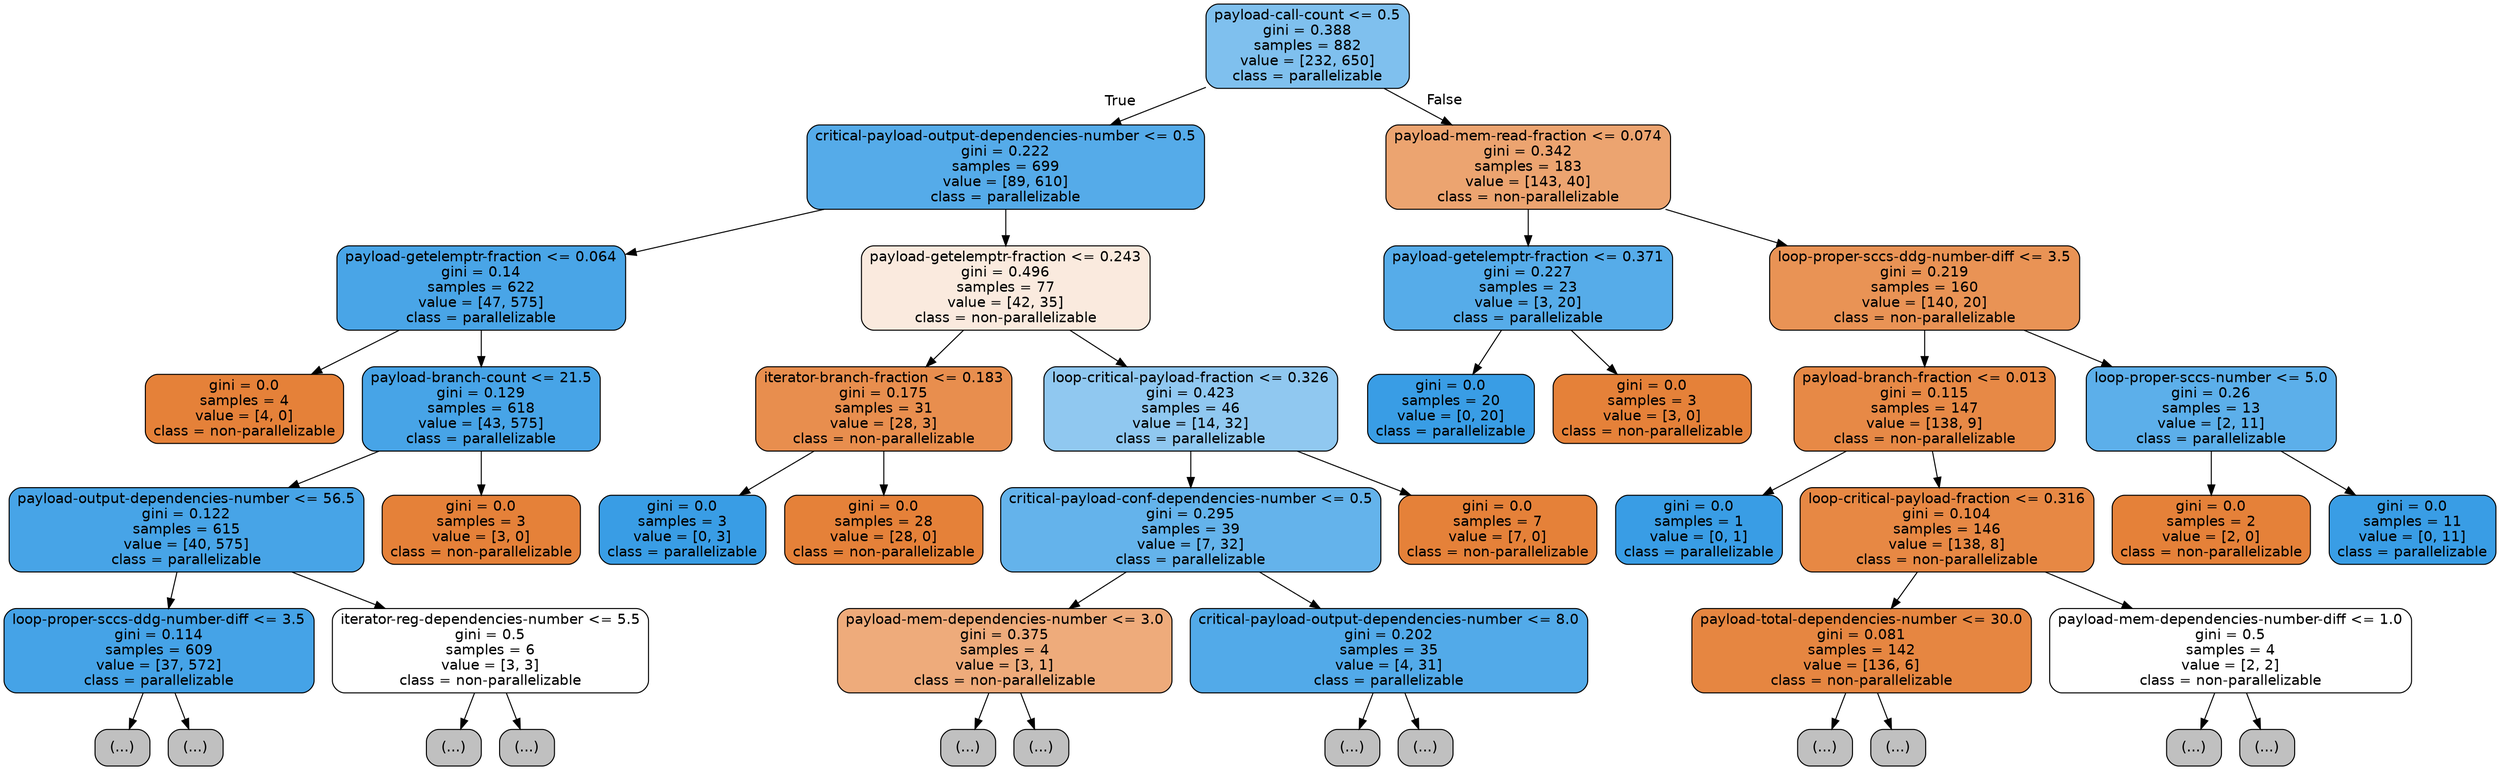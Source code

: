 digraph Tree {
node [shape=box, style="filled, rounded", color="black", fontname=helvetica] ;
edge [fontname=helvetica] ;
0 [label="payload-call-count <= 0.5\ngini = 0.388\nsamples = 882\nvalue = [232, 650]\nclass = parallelizable", fillcolor="#399de5a4"] ;
1 [label="critical-payload-output-dependencies-number <= 0.5\ngini = 0.222\nsamples = 699\nvalue = [89, 610]\nclass = parallelizable", fillcolor="#399de5da"] ;
0 -> 1 [labeldistance=2.5, labelangle=45, headlabel="True"] ;
2 [label="payload-getelemptr-fraction <= 0.064\ngini = 0.14\nsamples = 622\nvalue = [47, 575]\nclass = parallelizable", fillcolor="#399de5ea"] ;
1 -> 2 ;
3 [label="gini = 0.0\nsamples = 4\nvalue = [4, 0]\nclass = non-parallelizable", fillcolor="#e58139ff"] ;
2 -> 3 ;
4 [label="payload-branch-count <= 21.5\ngini = 0.129\nsamples = 618\nvalue = [43, 575]\nclass = parallelizable", fillcolor="#399de5ec"] ;
2 -> 4 ;
5 [label="payload-output-dependencies-number <= 56.5\ngini = 0.122\nsamples = 615\nvalue = [40, 575]\nclass = parallelizable", fillcolor="#399de5ed"] ;
4 -> 5 ;
6 [label="loop-proper-sccs-ddg-number-diff <= 3.5\ngini = 0.114\nsamples = 609\nvalue = [37, 572]\nclass = parallelizable", fillcolor="#399de5ef"] ;
5 -> 6 ;
7 [label="(...)", fillcolor="#C0C0C0"] ;
6 -> 7 ;
82 [label="(...)", fillcolor="#C0C0C0"] ;
6 -> 82 ;
83 [label="iterator-reg-dependencies-number <= 5.5\ngini = 0.5\nsamples = 6\nvalue = [3, 3]\nclass = non-parallelizable", fillcolor="#e5813900"] ;
5 -> 83 ;
84 [label="(...)", fillcolor="#C0C0C0"] ;
83 -> 84 ;
85 [label="(...)", fillcolor="#C0C0C0"] ;
83 -> 85 ;
88 [label="gini = 0.0\nsamples = 3\nvalue = [3, 0]\nclass = non-parallelizable", fillcolor="#e58139ff"] ;
4 -> 88 ;
89 [label="payload-getelemptr-fraction <= 0.243\ngini = 0.496\nsamples = 77\nvalue = [42, 35]\nclass = non-parallelizable", fillcolor="#e581392a"] ;
1 -> 89 ;
90 [label="iterator-branch-fraction <= 0.183\ngini = 0.175\nsamples = 31\nvalue = [28, 3]\nclass = non-parallelizable", fillcolor="#e58139e4"] ;
89 -> 90 ;
91 [label="gini = 0.0\nsamples = 3\nvalue = [0, 3]\nclass = parallelizable", fillcolor="#399de5ff"] ;
90 -> 91 ;
92 [label="gini = 0.0\nsamples = 28\nvalue = [28, 0]\nclass = non-parallelizable", fillcolor="#e58139ff"] ;
90 -> 92 ;
93 [label="loop-critical-payload-fraction <= 0.326\ngini = 0.423\nsamples = 46\nvalue = [14, 32]\nclass = parallelizable", fillcolor="#399de58f"] ;
89 -> 93 ;
94 [label="critical-payload-conf-dependencies-number <= 0.5\ngini = 0.295\nsamples = 39\nvalue = [7, 32]\nclass = parallelizable", fillcolor="#399de5c7"] ;
93 -> 94 ;
95 [label="payload-mem-dependencies-number <= 3.0\ngini = 0.375\nsamples = 4\nvalue = [3, 1]\nclass = non-parallelizable", fillcolor="#e58139aa"] ;
94 -> 95 ;
96 [label="(...)", fillcolor="#C0C0C0"] ;
95 -> 96 ;
97 [label="(...)", fillcolor="#C0C0C0"] ;
95 -> 97 ;
98 [label="critical-payload-output-dependencies-number <= 8.0\ngini = 0.202\nsamples = 35\nvalue = [4, 31]\nclass = parallelizable", fillcolor="#399de5de"] ;
94 -> 98 ;
99 [label="(...)", fillcolor="#C0C0C0"] ;
98 -> 99 ;
106 [label="(...)", fillcolor="#C0C0C0"] ;
98 -> 106 ;
107 [label="gini = 0.0\nsamples = 7\nvalue = [7, 0]\nclass = non-parallelizable", fillcolor="#e58139ff"] ;
93 -> 107 ;
108 [label="payload-mem-read-fraction <= 0.074\ngini = 0.342\nsamples = 183\nvalue = [143, 40]\nclass = non-parallelizable", fillcolor="#e58139b8"] ;
0 -> 108 [labeldistance=2.5, labelangle=-45, headlabel="False"] ;
109 [label="payload-getelemptr-fraction <= 0.371\ngini = 0.227\nsamples = 23\nvalue = [3, 20]\nclass = parallelizable", fillcolor="#399de5d9"] ;
108 -> 109 ;
110 [label="gini = 0.0\nsamples = 20\nvalue = [0, 20]\nclass = parallelizable", fillcolor="#399de5ff"] ;
109 -> 110 ;
111 [label="gini = 0.0\nsamples = 3\nvalue = [3, 0]\nclass = non-parallelizable", fillcolor="#e58139ff"] ;
109 -> 111 ;
112 [label="loop-proper-sccs-ddg-number-diff <= 3.5\ngini = 0.219\nsamples = 160\nvalue = [140, 20]\nclass = non-parallelizable", fillcolor="#e58139db"] ;
108 -> 112 ;
113 [label="payload-branch-fraction <= 0.013\ngini = 0.115\nsamples = 147\nvalue = [138, 9]\nclass = non-parallelizable", fillcolor="#e58139ee"] ;
112 -> 113 ;
114 [label="gini = 0.0\nsamples = 1\nvalue = [0, 1]\nclass = parallelizable", fillcolor="#399de5ff"] ;
113 -> 114 ;
115 [label="loop-critical-payload-fraction <= 0.316\ngini = 0.104\nsamples = 146\nvalue = [138, 8]\nclass = non-parallelizable", fillcolor="#e58139f0"] ;
113 -> 115 ;
116 [label="payload-total-dependencies-number <= 30.0\ngini = 0.081\nsamples = 142\nvalue = [136, 6]\nclass = non-parallelizable", fillcolor="#e58139f4"] ;
115 -> 116 ;
117 [label="(...)", fillcolor="#C0C0C0"] ;
116 -> 117 ;
122 [label="(...)", fillcolor="#C0C0C0"] ;
116 -> 122 ;
127 [label="payload-mem-dependencies-number-diff <= 1.0\ngini = 0.5\nsamples = 4\nvalue = [2, 2]\nclass = non-parallelizable", fillcolor="#e5813900"] ;
115 -> 127 ;
128 [label="(...)", fillcolor="#C0C0C0"] ;
127 -> 128 ;
129 [label="(...)", fillcolor="#C0C0C0"] ;
127 -> 129 ;
130 [label="loop-proper-sccs-number <= 5.0\ngini = 0.26\nsamples = 13\nvalue = [2, 11]\nclass = parallelizable", fillcolor="#399de5d1"] ;
112 -> 130 ;
131 [label="gini = 0.0\nsamples = 2\nvalue = [2, 0]\nclass = non-parallelizable", fillcolor="#e58139ff"] ;
130 -> 131 ;
132 [label="gini = 0.0\nsamples = 11\nvalue = [0, 11]\nclass = parallelizable", fillcolor="#399de5ff"] ;
130 -> 132 ;
}